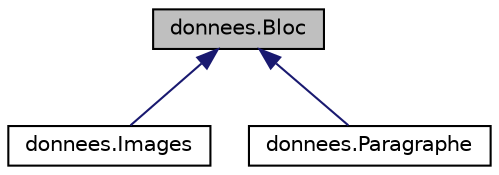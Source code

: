 digraph "donnees.Bloc"
{
 // LATEX_PDF_SIZE
  edge [fontname="Helvetica",fontsize="10",labelfontname="Helvetica",labelfontsize="10"];
  node [fontname="Helvetica",fontsize="10",shape=record];
  Node1 [label="donnees.Bloc",height=0.2,width=0.4,color="black", fillcolor="grey75", style="filled", fontcolor="black",tooltip=" "];
  Node1 -> Node2 [dir="back",color="midnightblue",fontsize="10",style="solid",fontname="Helvetica"];
  Node2 [label="donnees.Images",height=0.2,width=0.4,color="black", fillcolor="white", style="filled",URL="$classdonnees_1_1_images.html",tooltip=" "];
  Node1 -> Node3 [dir="back",color="midnightblue",fontsize="10",style="solid",fontname="Helvetica"];
  Node3 [label="donnees.Paragraphe",height=0.2,width=0.4,color="black", fillcolor="white", style="filled",URL="$classdonnees_1_1_paragraphe.html",tooltip=" "];
}
